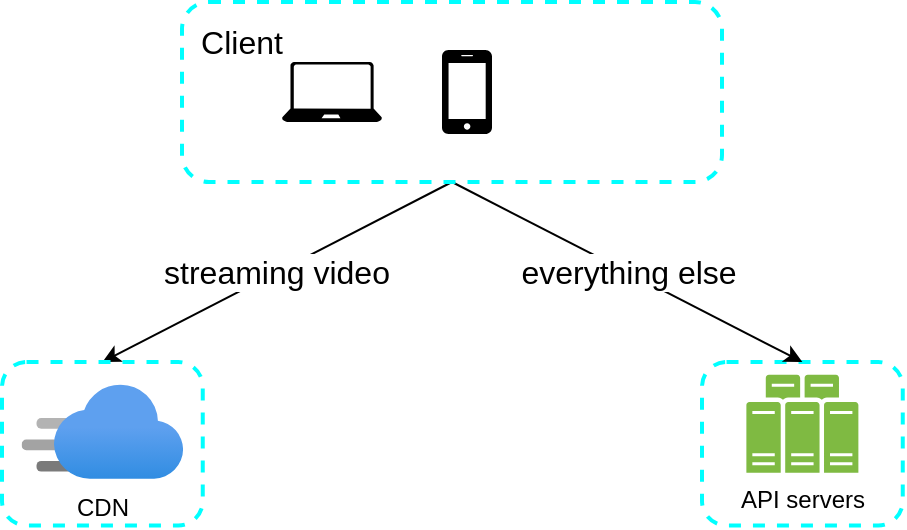 <mxfile version="25.0.3">
  <diagram name="Page-1" id="iShj6CPr5NxjhSrO0xrF">
    <mxGraphModel dx="1194" dy="772" grid="1" gridSize="10" guides="1" tooltips="1" connect="1" arrows="1" fold="1" page="1" pageScale="1" pageWidth="827" pageHeight="1169" math="0" shadow="0">
      <root>
        <mxCell id="0" />
        <mxCell id="1" parent="0" />
        <mxCell id="CjEVGGV9_XGivrdzBZ2u-1" value="" style="rounded=1;whiteSpace=wrap;html=1;spacingLeft=0;spacingTop=0;strokeColor=#00FFFF;strokeWidth=2;dashed=1;fontSize=16;spacing=0;" vertex="1" parent="1">
          <mxGeometry x="610" y="530" width="100.38" height="81.75" as="geometry" />
        </mxCell>
        <mxCell id="CjEVGGV9_XGivrdzBZ2u-2" value="streaming video" style="rounded=0;orthogonalLoop=1;jettySize=auto;html=1;entryX=0.5;entryY=0;entryDx=0;entryDy=0;exitX=0.5;exitY=1;exitDx=0;exitDy=0;fontSize=16;" edge="1" parent="1" source="CjEVGGV9_XGivrdzBZ2u-4" target="CjEVGGV9_XGivrdzBZ2u-8">
          <mxGeometry relative="1" as="geometry" />
        </mxCell>
        <mxCell id="CjEVGGV9_XGivrdzBZ2u-3" value="everything else" style="rounded=0;orthogonalLoop=1;jettySize=auto;html=1;entryX=0.5;entryY=0;entryDx=0;entryDy=0;exitX=0.5;exitY=1;exitDx=0;exitDy=0;fontSize=16;" edge="1" parent="1" source="CjEVGGV9_XGivrdzBZ2u-4" target="CjEVGGV9_XGivrdzBZ2u-1">
          <mxGeometry relative="1" as="geometry" />
        </mxCell>
        <mxCell id="CjEVGGV9_XGivrdzBZ2u-4" value="Client" style="rounded=1;whiteSpace=wrap;html=1;spacingLeft=-210;spacingTop=-50;strokeColor=#00FFFF;strokeWidth=2;dashed=1;fontSize=16;" vertex="1" parent="1">
          <mxGeometry x="350" y="350" width="270" height="90" as="geometry" />
        </mxCell>
        <mxCell id="CjEVGGV9_XGivrdzBZ2u-5" value="" style="sketch=0;aspect=fixed;pointerEvents=1;shadow=0;dashed=0;html=1;strokeColor=none;labelPosition=center;verticalLabelPosition=bottom;verticalAlign=top;align=center;fillColor=#000000;shape=mxgraph.azure.laptop" vertex="1" parent="1">
          <mxGeometry x="400" y="380" width="50" height="30" as="geometry" />
        </mxCell>
        <mxCell id="CjEVGGV9_XGivrdzBZ2u-6" value="" style="sketch=0;pointerEvents=1;shadow=0;dashed=0;html=1;strokeColor=none;fillColor=#000000;labelPosition=center;verticalLabelPosition=bottom;verticalAlign=top;outlineConnect=0;align=center;shape=mxgraph.office.devices.cell_phone_iphone_standalone;" vertex="1" parent="1">
          <mxGeometry x="480" y="374" width="25" height="42" as="geometry" />
        </mxCell>
        <mxCell id="CjEVGGV9_XGivrdzBZ2u-7" value="" style="shape=image;html=1;verticalAlign=top;verticalLabelPosition=bottom;labelBackgroundColor=#ffffff;imageAspect=0;aspect=fixed;image=https://cdn0.iconfinder.com/data/icons/iphone-7-airpods-icons-solid-style/24/apple-tv-box-128.png" vertex="1" parent="1">
          <mxGeometry x="530" y="360" width="70" height="70" as="geometry" />
        </mxCell>
        <mxCell id="CjEVGGV9_XGivrdzBZ2u-8" value="" style="rounded=1;whiteSpace=wrap;html=1;spacingLeft=0;spacingTop=0;strokeColor=#00FFFF;strokeWidth=2;dashed=1;fontSize=16;spacing=0;" vertex="1" parent="1">
          <mxGeometry x="260" y="530" width="100.38" height="81.75" as="geometry" />
        </mxCell>
        <mxCell id="CjEVGGV9_XGivrdzBZ2u-9" value="CDN" style="image;aspect=fixed;html=1;points=[];align=center;fontSize=12;image=img/lib/azure2/app_services/CDN_Profiles.svg;" vertex="1" parent="1">
          <mxGeometry x="269.81" y="541.12" width="80.75" height="47.5" as="geometry" />
        </mxCell>
        <mxCell id="CjEVGGV9_XGivrdzBZ2u-10" value="API servers" style="sketch=0;pointerEvents=1;shadow=0;dashed=0;html=1;strokeColor=none;fillColor=#505050;labelPosition=center;verticalLabelPosition=bottom;verticalAlign=top;outlineConnect=0;align=center;shape=mxgraph.office.servers.server_farm;fillColor=#7FBA42;" vertex="1" parent="1">
          <mxGeometry x="632.19" y="536.38" width="56" height="49" as="geometry" />
        </mxCell>
      </root>
    </mxGraphModel>
  </diagram>
</mxfile>
